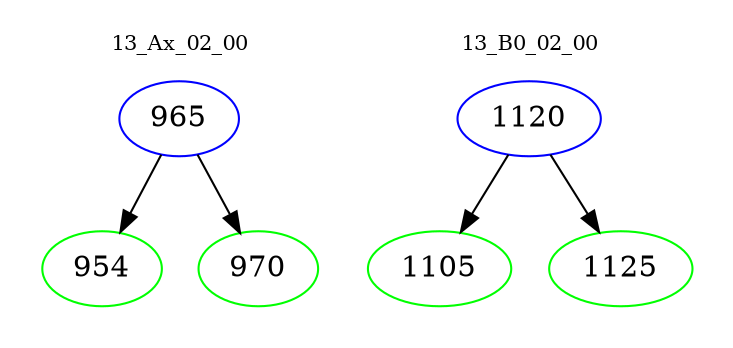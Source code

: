 digraph{
subgraph cluster_0 {
color = white
label = "13_Ax_02_00";
fontsize=10;
T0_965 [label="965", color="blue"]
T0_965 -> T0_954 [color="black"]
T0_954 [label="954", color="green"]
T0_965 -> T0_970 [color="black"]
T0_970 [label="970", color="green"]
}
subgraph cluster_1 {
color = white
label = "13_B0_02_00";
fontsize=10;
T1_1120 [label="1120", color="blue"]
T1_1120 -> T1_1105 [color="black"]
T1_1105 [label="1105", color="green"]
T1_1120 -> T1_1125 [color="black"]
T1_1125 [label="1125", color="green"]
}
}
